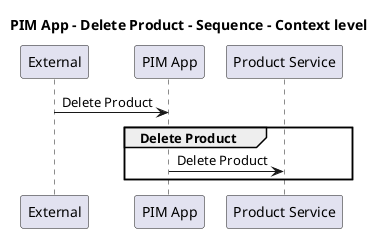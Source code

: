 @startuml

title PIM App - Delete Product - Sequence - Context level

participant "External" as C4InterFlow.SoftwareSystems.ExternalSystem
participant "PIM App" as ECommercePlatform.SoftwareSystems.PIMApp
participant "Product Service" as ECommercePlatform.SoftwareSystems.ProductService

C4InterFlow.SoftwareSystems.ExternalSystem -> ECommercePlatform.SoftwareSystems.PIMApp : Delete Product
group Delete Product
ECommercePlatform.SoftwareSystems.PIMApp -> ECommercePlatform.SoftwareSystems.ProductService : Delete Product
end


@enduml
